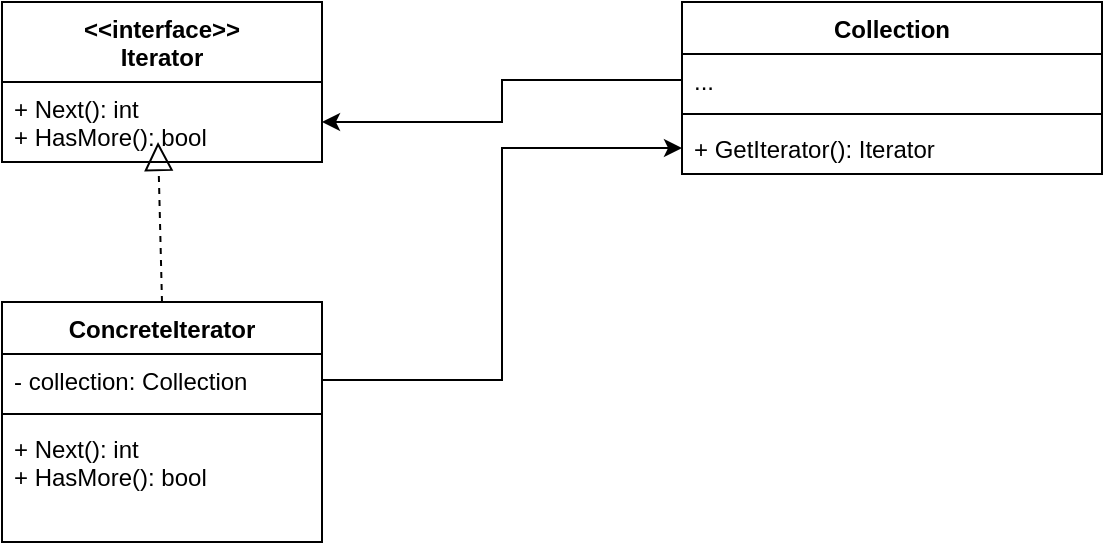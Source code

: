 <mxfile version="13.3.1" type="device"><diagram id="6kkIXsjEOu0vBcFtiZm_" name="Page-1"><mxGraphModel dx="1422" dy="816" grid="1" gridSize="10" guides="1" tooltips="1" connect="1" arrows="1" fold="1" page="1" pageScale="1" pageWidth="850" pageHeight="1100" math="0" shadow="0"><root><mxCell id="0"/><mxCell id="1" parent="0"/><mxCell id="qlUSMysFWM1D_4MUwueN-2" value="&lt;&lt;interface&gt;&gt;&#10;Iterator" style="swimlane;fontStyle=1;align=center;verticalAlign=top;childLayout=stackLayout;horizontal=1;startSize=40;horizontalStack=0;resizeParent=1;resizeParentMax=0;resizeLast=0;collapsible=1;marginBottom=0;" vertex="1" parent="1"><mxGeometry x="130" y="70" width="160" height="80" as="geometry"/></mxCell><mxCell id="qlUSMysFWM1D_4MUwueN-5" value="+ Next(): int&#10;+ HasMore(): bool" style="text;strokeColor=none;fillColor=none;align=left;verticalAlign=top;spacingLeft=4;spacingRight=4;overflow=hidden;rotatable=0;points=[[0,0.5],[1,0.5]];portConstraint=eastwest;" vertex="1" parent="qlUSMysFWM1D_4MUwueN-2"><mxGeometry y="40" width="160" height="40" as="geometry"/></mxCell><mxCell id="qlUSMysFWM1D_4MUwueN-6" value="Collection" style="swimlane;fontStyle=1;align=center;verticalAlign=top;childLayout=stackLayout;horizontal=1;startSize=26;horizontalStack=0;resizeParent=1;resizeParentMax=0;resizeLast=0;collapsible=1;marginBottom=0;" vertex="1" parent="1"><mxGeometry x="470" y="70" width="210" height="86" as="geometry"/></mxCell><mxCell id="qlUSMysFWM1D_4MUwueN-7" value="..." style="text;strokeColor=none;fillColor=none;align=left;verticalAlign=top;spacingLeft=4;spacingRight=4;overflow=hidden;rotatable=0;points=[[0,0.5],[1,0.5]];portConstraint=eastwest;" vertex="1" parent="qlUSMysFWM1D_4MUwueN-6"><mxGeometry y="26" width="210" height="26" as="geometry"/></mxCell><mxCell id="qlUSMysFWM1D_4MUwueN-8" value="" style="line;strokeWidth=1;fillColor=none;align=left;verticalAlign=middle;spacingTop=-1;spacingLeft=3;spacingRight=3;rotatable=0;labelPosition=right;points=[];portConstraint=eastwest;" vertex="1" parent="qlUSMysFWM1D_4MUwueN-6"><mxGeometry y="52" width="210" height="8" as="geometry"/></mxCell><mxCell id="qlUSMysFWM1D_4MUwueN-9" value="+ GetIterator(): Iterator" style="text;strokeColor=none;fillColor=none;align=left;verticalAlign=top;spacingLeft=4;spacingRight=4;overflow=hidden;rotatable=0;points=[[0,0.5],[1,0.5]];portConstraint=eastwest;" vertex="1" parent="qlUSMysFWM1D_4MUwueN-6"><mxGeometry y="60" width="210" height="26" as="geometry"/></mxCell><mxCell id="qlUSMysFWM1D_4MUwueN-10" value="ConcreteIterator" style="swimlane;fontStyle=1;align=center;verticalAlign=top;childLayout=stackLayout;horizontal=1;startSize=26;horizontalStack=0;resizeParent=1;resizeParentMax=0;resizeLast=0;collapsible=1;marginBottom=0;" vertex="1" parent="1"><mxGeometry x="130" y="220" width="160" height="120" as="geometry"/></mxCell><mxCell id="qlUSMysFWM1D_4MUwueN-11" value="- collection: Collection" style="text;strokeColor=none;fillColor=none;align=left;verticalAlign=top;spacingLeft=4;spacingRight=4;overflow=hidden;rotatable=0;points=[[0,0.5],[1,0.5]];portConstraint=eastwest;" vertex="1" parent="qlUSMysFWM1D_4MUwueN-10"><mxGeometry y="26" width="160" height="26" as="geometry"/></mxCell><mxCell id="qlUSMysFWM1D_4MUwueN-12" value="" style="line;strokeWidth=1;fillColor=none;align=left;verticalAlign=middle;spacingTop=-1;spacingLeft=3;spacingRight=3;rotatable=0;labelPosition=right;points=[];portConstraint=eastwest;" vertex="1" parent="qlUSMysFWM1D_4MUwueN-10"><mxGeometry y="52" width="160" height="8" as="geometry"/></mxCell><mxCell id="qlUSMysFWM1D_4MUwueN-13" value="+ Next(): int&#10;+ HasMore(): bool" style="text;strokeColor=none;fillColor=none;align=left;verticalAlign=top;spacingLeft=4;spacingRight=4;overflow=hidden;rotatable=0;points=[[0,0.5],[1,0.5]];portConstraint=eastwest;" vertex="1" parent="qlUSMysFWM1D_4MUwueN-10"><mxGeometry y="60" width="160" height="60" as="geometry"/></mxCell><mxCell id="qlUSMysFWM1D_4MUwueN-14" value="" style="endArrow=block;dashed=1;endFill=0;endSize=12;html=1;exitX=0.5;exitY=0;exitDx=0;exitDy=0;" edge="1" parent="1" source="qlUSMysFWM1D_4MUwueN-10"><mxGeometry width="160" relative="1" as="geometry"><mxPoint x="340" y="420" as="sourcePoint"/><mxPoint x="208" y="140" as="targetPoint"/></mxGeometry></mxCell><mxCell id="qlUSMysFWM1D_4MUwueN-16" style="edgeStyle=orthogonalEdgeStyle;rounded=0;orthogonalLoop=1;jettySize=auto;html=1;exitX=1;exitY=0.5;exitDx=0;exitDy=0;entryX=0;entryY=0.5;entryDx=0;entryDy=0;" edge="1" parent="1" source="qlUSMysFWM1D_4MUwueN-11" target="qlUSMysFWM1D_4MUwueN-9"><mxGeometry relative="1" as="geometry"/></mxCell><mxCell id="qlUSMysFWM1D_4MUwueN-18" style="edgeStyle=orthogonalEdgeStyle;rounded=0;orthogonalLoop=1;jettySize=auto;html=1;exitX=0;exitY=0.5;exitDx=0;exitDy=0;entryX=1;entryY=0.5;entryDx=0;entryDy=0;" edge="1" parent="1" source="qlUSMysFWM1D_4MUwueN-7" target="qlUSMysFWM1D_4MUwueN-5"><mxGeometry relative="1" as="geometry"/></mxCell></root></mxGraphModel></diagram></mxfile>